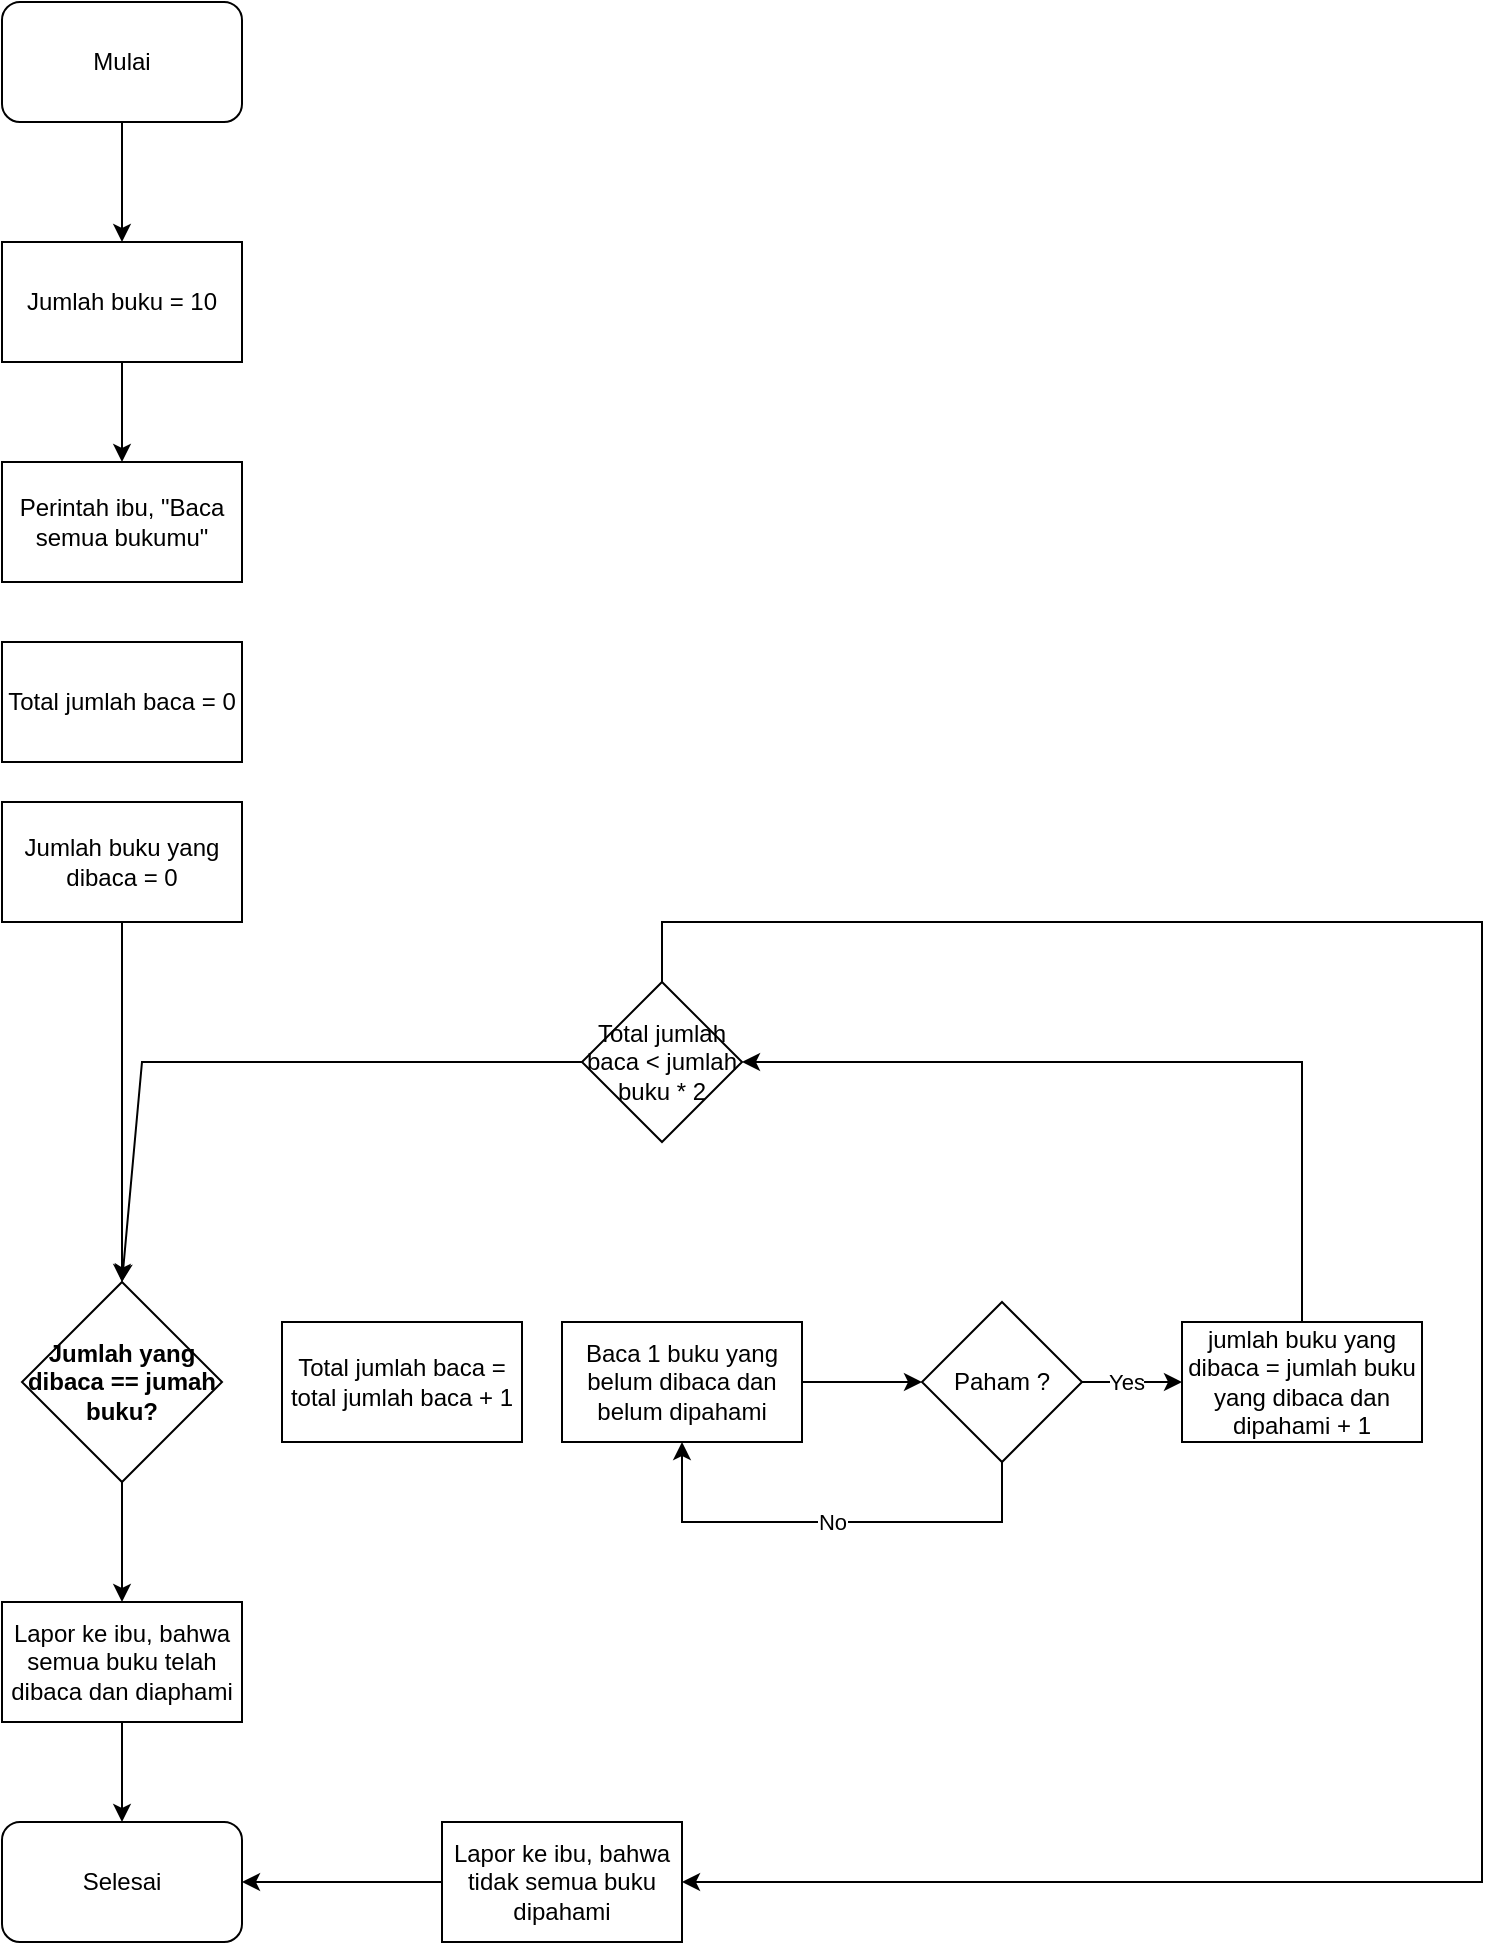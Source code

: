 <mxfile compressed="true" version="20.6.2" type="github"><diagram id="zx3cZT9MqWIjbmJgcniC" name="Page-1"><mxGraphModel dx="838" dy="693" grid="1" gridSize="10" guides="1" tooltips="1" connect="1" arrows="1" fold="1" page="1" pageScale="1" pageWidth="850" pageHeight="1100" math="0" shadow="0"><root><mxCell id="0"/><mxCell id="1" parent="0"/><mxCell id="eDWWv3JBQJdmsG_sq98T-4" value="" style="edgeStyle=orthogonalEdgeStyle;rounded=0;orthogonalLoop=1;jettySize=auto;html=1;" parent="1" source="eDWWv3JBQJdmsG_sq98T-1" target="eDWWv3JBQJdmsG_sq98T-3" edge="1"><mxGeometry relative="1" as="geometry"/></mxCell><mxCell id="eDWWv3JBQJdmsG_sq98T-1" value="Mulai" style="rounded=1;whiteSpace=wrap;html=1;" parent="1" vertex="1"><mxGeometry x="90" y="50" width="120" height="60" as="geometry"/></mxCell><mxCell id="eDWWv3JBQJdmsG_sq98T-2" value="Selesai" style="rounded=1;whiteSpace=wrap;html=1;" parent="1" vertex="1"><mxGeometry x="90" y="960" width="120" height="60" as="geometry"/></mxCell><mxCell id="eDWWv3JBQJdmsG_sq98T-9" value="" style="edgeStyle=orthogonalEdgeStyle;rounded=0;orthogonalLoop=1;jettySize=auto;html=1;" parent="1" source="eDWWv3JBQJdmsG_sq98T-3" target="eDWWv3JBQJdmsG_sq98T-6" edge="1"><mxGeometry relative="1" as="geometry"/></mxCell><mxCell id="eDWWv3JBQJdmsG_sq98T-3" value="Jumlah buku = 10" style="rounded=0;whiteSpace=wrap;html=1;" parent="1" vertex="1"><mxGeometry x="90" y="170" width="120" height="60" as="geometry"/></mxCell><mxCell id="eDWWv3JBQJdmsG_sq98T-6" value="Perintah ibu, &quot;Baca semua bukumu&quot;" style="rounded=0;whiteSpace=wrap;html=1;" parent="1" vertex="1"><mxGeometry x="90" y="280" width="120" height="60" as="geometry"/></mxCell><mxCell id="eDWWv3JBQJdmsG_sq98T-12" value="" style="edgeStyle=orthogonalEdgeStyle;rounded=0;orthogonalLoop=1;jettySize=auto;html=1;" parent="1" source="eDWWv3JBQJdmsG_sq98T-8" target="eDWWv3JBQJdmsG_sq98T-11" edge="1"><mxGeometry relative="1" as="geometry"/></mxCell><mxCell id="eDWWv3JBQJdmsG_sq98T-8" value="Jumlah buku yang dibaca = 0" style="rounded=0;whiteSpace=wrap;html=1;" parent="1" vertex="1"><mxGeometry x="90" y="450" width="120" height="60" as="geometry"/></mxCell><mxCell id="eDWWv3JBQJdmsG_sq98T-20" value="" style="edgeStyle=orthogonalEdgeStyle;rounded=0;orthogonalLoop=1;jettySize=auto;html=1;" parent="1" source="eDWWv3JBQJdmsG_sq98T-11" target="eDWWv3JBQJdmsG_sq98T-19" edge="1"><mxGeometry relative="1" as="geometry"/></mxCell><mxCell id="eDWWv3JBQJdmsG_sq98T-11" value="&lt;b&gt;Jumlah yang dibaca == jumah buku?&lt;/b&gt;" style="rhombus;whiteSpace=wrap;html=1;" parent="1" vertex="1"><mxGeometry x="100" y="690" width="100" height="100" as="geometry"/></mxCell><mxCell id="eDWWv3JBQJdmsG_sq98T-21" value="" style="edgeStyle=orthogonalEdgeStyle;rounded=0;orthogonalLoop=1;jettySize=auto;html=1;" parent="1" source="eDWWv3JBQJdmsG_sq98T-19" target="eDWWv3JBQJdmsG_sq98T-2" edge="1"><mxGeometry relative="1" as="geometry"/></mxCell><mxCell id="eDWWv3JBQJdmsG_sq98T-19" value="Lapor ke ibu, bahwa semua buku telah dibaca dan diaphami" style="rounded=0;whiteSpace=wrap;html=1;" parent="1" vertex="1"><mxGeometry x="90" y="850" width="120" height="60" as="geometry"/></mxCell><mxCell id="MOKO82ljy8qrJ0vnCLPm-1" value="" style="edgeStyle=orthogonalEdgeStyle;rounded=0;orthogonalLoop=1;jettySize=auto;html=1;startArrow=none;" edge="1" parent="1" source="MOKO82ljy8qrJ0vnCLPm-5" target="MOKO82ljy8qrJ0vnCLPm-4"><mxGeometry relative="1" as="geometry"/></mxCell><mxCell id="MOKO82ljy8qrJ0vnCLPm-2" value="Yes" style="edgeLabel;html=1;align=center;verticalAlign=middle;resizable=0;points=[];" vertex="1" connectable="0" parent="MOKO82ljy8qrJ0vnCLPm-1"><mxGeometry x="-0.127" relative="1" as="geometry"><mxPoint as="offset"/></mxGeometry></mxCell><mxCell id="MOKO82ljy8qrJ0vnCLPm-3" value="Baca 1 buku yang belum dibaca dan belum dipahami" style="whiteSpace=wrap;html=1;" vertex="1" parent="1"><mxGeometry x="370" y="710" width="120" height="60" as="geometry"/></mxCell><mxCell id="MOKO82ljy8qrJ0vnCLPm-4" value="jumlah buku yang dibaca = jumlah buku yang dibaca dan dipahami + 1" style="whiteSpace=wrap;html=1;" vertex="1" parent="1"><mxGeometry x="680" y="710" width="120" height="60" as="geometry"/></mxCell><mxCell id="MOKO82ljy8qrJ0vnCLPm-5" value="Paham ?" style="rhombus;whiteSpace=wrap;html=1;" vertex="1" parent="1"><mxGeometry x="550" y="700" width="80" height="80" as="geometry"/></mxCell><mxCell id="MOKO82ljy8qrJ0vnCLPm-6" value="" style="endArrow=classic;html=1;rounded=0;exitX=1;exitY=0.5;exitDx=0;exitDy=0;entryX=0;entryY=0.5;entryDx=0;entryDy=0;" edge="1" parent="1" source="MOKO82ljy8qrJ0vnCLPm-3" target="MOKO82ljy8qrJ0vnCLPm-5"><mxGeometry width="50" height="50" relative="1" as="geometry"><mxPoint x="550" y="750" as="sourcePoint"/><mxPoint x="600" y="700" as="targetPoint"/></mxGeometry></mxCell><mxCell id="MOKO82ljy8qrJ0vnCLPm-7" value="No" style="endArrow=classic;html=1;rounded=0;exitX=0.5;exitY=1;exitDx=0;exitDy=0;entryX=0.5;entryY=1;entryDx=0;entryDy=0;" edge="1" parent="1" source="MOKO82ljy8qrJ0vnCLPm-5" target="MOKO82ljy8qrJ0vnCLPm-3"><mxGeometry width="50" height="50" relative="1" as="geometry"><mxPoint x="590" y="840" as="sourcePoint"/><mxPoint x="640" y="790" as="targetPoint"/><Array as="points"><mxPoint x="590" y="810"/><mxPoint x="430" y="810"/></Array></mxGeometry></mxCell><mxCell id="MOKO82ljy8qrJ0vnCLPm-8" value="Total jumlah baca = 0" style="rounded=0;whiteSpace=wrap;html=1;" vertex="1" parent="1"><mxGeometry x="90" y="370" width="120" height="60" as="geometry"/></mxCell><mxCell id="MOKO82ljy8qrJ0vnCLPm-9" value="Total jumlah baca = total jumlah baca + 1" style="rounded=0;whiteSpace=wrap;html=1;" vertex="1" parent="1"><mxGeometry x="230" y="710" width="120" height="60" as="geometry"/></mxCell><mxCell id="MOKO82ljy8qrJ0vnCLPm-10" value="Total jumlah baca &amp;lt; jumlah buku * 2" style="rhombus;whiteSpace=wrap;html=1;" vertex="1" parent="1"><mxGeometry x="380" y="540" width="80" height="80" as="geometry"/></mxCell><mxCell id="MOKO82ljy8qrJ0vnCLPm-11" value="" style="endArrow=classic;html=1;rounded=0;exitX=0.5;exitY=0;exitDx=0;exitDy=0;entryX=1;entryY=0.5;entryDx=0;entryDy=0;" edge="1" parent="1" source="MOKO82ljy8qrJ0vnCLPm-4" target="MOKO82ljy8qrJ0vnCLPm-10"><mxGeometry width="50" height="50" relative="1" as="geometry"><mxPoint x="450" y="760" as="sourcePoint"/><mxPoint x="500" y="710" as="targetPoint"/><Array as="points"><mxPoint x="740" y="580"/></Array></mxGeometry></mxCell><mxCell id="MOKO82ljy8qrJ0vnCLPm-12" value="" style="endArrow=classic;html=1;rounded=0;exitX=0;exitY=0.5;exitDx=0;exitDy=0;entryX=0.5;entryY=0;entryDx=0;entryDy=0;" edge="1" parent="1" source="MOKO82ljy8qrJ0vnCLPm-10" target="eDWWv3JBQJdmsG_sq98T-11"><mxGeometry width="50" height="50" relative="1" as="geometry"><mxPoint x="460" y="800" as="sourcePoint"/><mxPoint x="180" y="670" as="targetPoint"/><Array as="points"><mxPoint x="160" y="580"/></Array></mxGeometry></mxCell><mxCell id="MOKO82ljy8qrJ0vnCLPm-13" value="" style="endArrow=classic;html=1;rounded=0;exitX=0.5;exitY=0;exitDx=0;exitDy=0;entryX=1;entryY=0.5;entryDx=0;entryDy=0;" edge="1" parent="1" source="MOKO82ljy8qrJ0vnCLPm-10" target="MOKO82ljy8qrJ0vnCLPm-14"><mxGeometry width="50" height="50" relative="1" as="geometry"><mxPoint x="450" y="760" as="sourcePoint"/><mxPoint x="500" y="710" as="targetPoint"/><Array as="points"><mxPoint x="420" y="510"/><mxPoint x="830" y="510"/><mxPoint x="830" y="990"/></Array></mxGeometry></mxCell><mxCell id="MOKO82ljy8qrJ0vnCLPm-15" value="" style="edgeStyle=orthogonalEdgeStyle;rounded=0;orthogonalLoop=1;jettySize=auto;html=1;" edge="1" parent="1" source="MOKO82ljy8qrJ0vnCLPm-14" target="eDWWv3JBQJdmsG_sq98T-2"><mxGeometry relative="1" as="geometry"/></mxCell><mxCell id="MOKO82ljy8qrJ0vnCLPm-14" value="Lapor ke ibu, bahwa tidak semua buku dipahami" style="rounded=0;whiteSpace=wrap;html=1;" vertex="1" parent="1"><mxGeometry x="310" y="960" width="120" height="60" as="geometry"/></mxCell></root></mxGraphModel></diagram></mxfile>